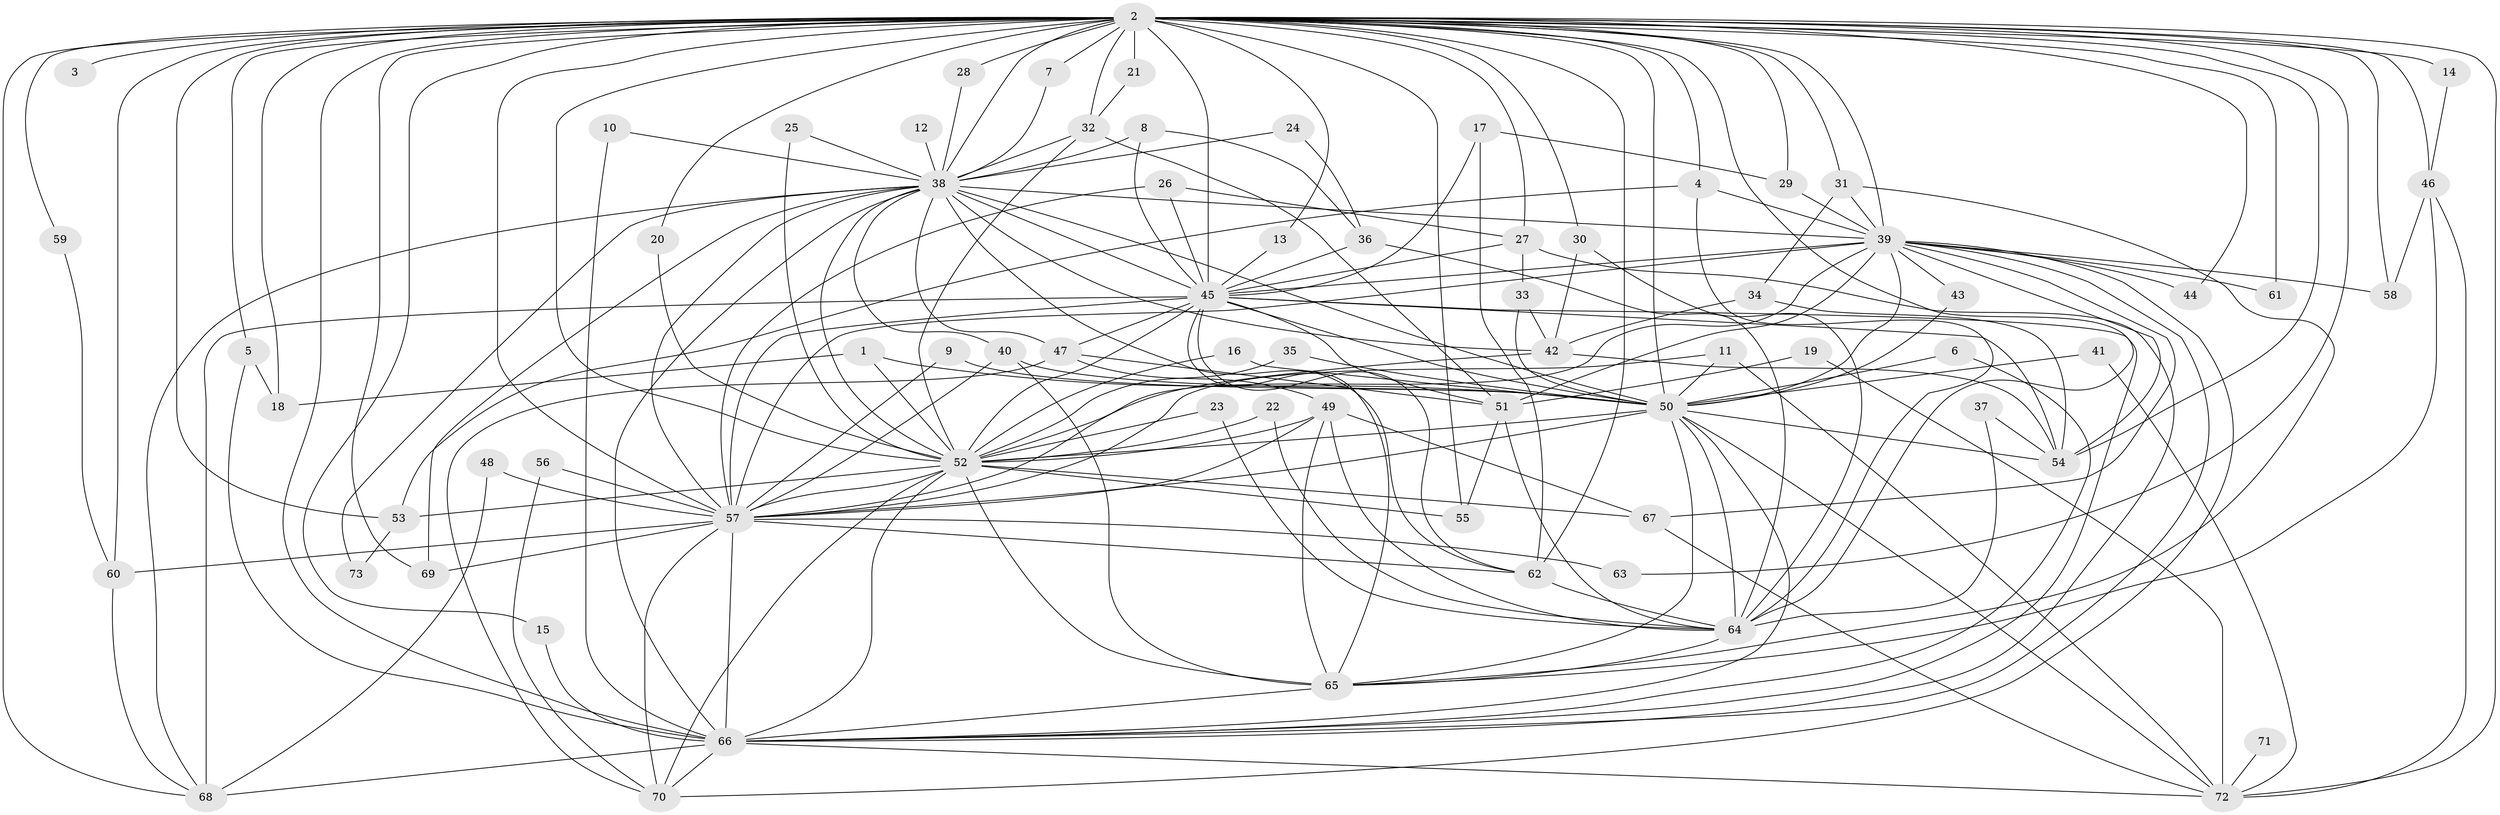 // original degree distribution, {19: 0.006896551724137931, 47: 0.006896551724137931, 24: 0.006896551724137931, 16: 0.006896551724137931, 20: 0.006896551724137931, 23: 0.006896551724137931, 27: 0.006896551724137931, 18: 0.006896551724137931, 21: 0.006896551724137931, 26: 0.006896551724137931, 3: 0.18620689655172415, 2: 0.5379310344827586, 5: 0.04827586206896552, 6: 0.027586206896551724, 4: 0.1103448275862069, 10: 0.006896551724137931, 7: 0.006896551724137931, 12: 0.006896551724137931}
// Generated by graph-tools (version 1.1) at 2025/25/03/09/25 03:25:39]
// undirected, 73 vertices, 198 edges
graph export_dot {
graph [start="1"]
  node [color=gray90,style=filled];
  1;
  2;
  3;
  4;
  5;
  6;
  7;
  8;
  9;
  10;
  11;
  12;
  13;
  14;
  15;
  16;
  17;
  18;
  19;
  20;
  21;
  22;
  23;
  24;
  25;
  26;
  27;
  28;
  29;
  30;
  31;
  32;
  33;
  34;
  35;
  36;
  37;
  38;
  39;
  40;
  41;
  42;
  43;
  44;
  45;
  46;
  47;
  48;
  49;
  50;
  51;
  52;
  53;
  54;
  55;
  56;
  57;
  58;
  59;
  60;
  61;
  62;
  63;
  64;
  65;
  66;
  67;
  68;
  69;
  70;
  71;
  72;
  73;
  1 -- 18 [weight=1.0];
  1 -- 50 [weight=1.0];
  1 -- 52 [weight=1.0];
  2 -- 3 [weight=1.0];
  2 -- 4 [weight=1.0];
  2 -- 5 [weight=1.0];
  2 -- 7 [weight=1.0];
  2 -- 13 [weight=1.0];
  2 -- 14 [weight=1.0];
  2 -- 15 [weight=1.0];
  2 -- 18 [weight=1.0];
  2 -- 20 [weight=1.0];
  2 -- 21 [weight=1.0];
  2 -- 27 [weight=1.0];
  2 -- 28 [weight=1.0];
  2 -- 29 [weight=1.0];
  2 -- 30 [weight=2.0];
  2 -- 31 [weight=2.0];
  2 -- 32 [weight=1.0];
  2 -- 38 [weight=2.0];
  2 -- 39 [weight=2.0];
  2 -- 44 [weight=1.0];
  2 -- 45 [weight=2.0];
  2 -- 46 [weight=2.0];
  2 -- 50 [weight=3.0];
  2 -- 52 [weight=4.0];
  2 -- 53 [weight=2.0];
  2 -- 54 [weight=2.0];
  2 -- 55 [weight=1.0];
  2 -- 57 [weight=5.0];
  2 -- 58 [weight=1.0];
  2 -- 59 [weight=1.0];
  2 -- 60 [weight=2.0];
  2 -- 61 [weight=1.0];
  2 -- 62 [weight=2.0];
  2 -- 63 [weight=1.0];
  2 -- 64 [weight=1.0];
  2 -- 66 [weight=3.0];
  2 -- 68 [weight=1.0];
  2 -- 69 [weight=1.0];
  2 -- 72 [weight=1.0];
  4 -- 39 [weight=1.0];
  4 -- 53 [weight=1.0];
  4 -- 64 [weight=1.0];
  5 -- 18 [weight=1.0];
  5 -- 66 [weight=1.0];
  6 -- 50 [weight=1.0];
  6 -- 66 [weight=1.0];
  7 -- 38 [weight=1.0];
  8 -- 36 [weight=1.0];
  8 -- 38 [weight=1.0];
  8 -- 45 [weight=1.0];
  9 -- 50 [weight=1.0];
  9 -- 57 [weight=1.0];
  10 -- 38 [weight=1.0];
  10 -- 66 [weight=1.0];
  11 -- 50 [weight=1.0];
  11 -- 57 [weight=1.0];
  11 -- 72 [weight=1.0];
  12 -- 38 [weight=1.0];
  13 -- 45 [weight=1.0];
  14 -- 46 [weight=1.0];
  15 -- 66 [weight=1.0];
  16 -- 50 [weight=1.0];
  16 -- 52 [weight=1.0];
  17 -- 29 [weight=1.0];
  17 -- 45 [weight=1.0];
  17 -- 62 [weight=1.0];
  19 -- 51 [weight=1.0];
  19 -- 72 [weight=1.0];
  20 -- 52 [weight=1.0];
  21 -- 32 [weight=1.0];
  22 -- 52 [weight=1.0];
  22 -- 64 [weight=1.0];
  23 -- 52 [weight=1.0];
  23 -- 64 [weight=1.0];
  24 -- 36 [weight=1.0];
  24 -- 38 [weight=1.0];
  25 -- 38 [weight=1.0];
  25 -- 52 [weight=1.0];
  26 -- 27 [weight=1.0];
  26 -- 45 [weight=1.0];
  26 -- 57 [weight=1.0];
  27 -- 33 [weight=1.0];
  27 -- 45 [weight=2.0];
  27 -- 66 [weight=1.0];
  28 -- 38 [weight=1.0];
  29 -- 39 [weight=1.0];
  30 -- 42 [weight=1.0];
  30 -- 64 [weight=1.0];
  31 -- 34 [weight=1.0];
  31 -- 39 [weight=1.0];
  31 -- 65 [weight=1.0];
  32 -- 38 [weight=1.0];
  32 -- 51 [weight=1.0];
  32 -- 52 [weight=1.0];
  33 -- 42 [weight=1.0];
  33 -- 50 [weight=1.0];
  34 -- 42 [weight=1.0];
  34 -- 54 [weight=1.0];
  35 -- 50 [weight=1.0];
  35 -- 52 [weight=1.0];
  36 -- 45 [weight=1.0];
  36 -- 64 [weight=1.0];
  37 -- 54 [weight=1.0];
  37 -- 64 [weight=2.0];
  38 -- 39 [weight=1.0];
  38 -- 40 [weight=1.0];
  38 -- 42 [weight=1.0];
  38 -- 45 [weight=2.0];
  38 -- 47 [weight=1.0];
  38 -- 50 [weight=2.0];
  38 -- 52 [weight=1.0];
  38 -- 57 [weight=3.0];
  38 -- 62 [weight=1.0];
  38 -- 66 [weight=1.0];
  38 -- 68 [weight=1.0];
  38 -- 69 [weight=1.0];
  38 -- 73 [weight=1.0];
  39 -- 43 [weight=1.0];
  39 -- 44 [weight=1.0];
  39 -- 45 [weight=3.0];
  39 -- 50 [weight=2.0];
  39 -- 51 [weight=1.0];
  39 -- 52 [weight=1.0];
  39 -- 54 [weight=1.0];
  39 -- 57 [weight=2.0];
  39 -- 58 [weight=1.0];
  39 -- 61 [weight=1.0];
  39 -- 66 [weight=1.0];
  39 -- 67 [weight=1.0];
  39 -- 70 [weight=1.0];
  40 -- 50 [weight=1.0];
  40 -- 57 [weight=1.0];
  40 -- 65 [weight=1.0];
  41 -- 50 [weight=1.0];
  41 -- 72 [weight=1.0];
  42 -- 54 [weight=1.0];
  42 -- 57 [weight=1.0];
  43 -- 50 [weight=1.0];
  45 -- 47 [weight=1.0];
  45 -- 50 [weight=1.0];
  45 -- 51 [weight=1.0];
  45 -- 52 [weight=1.0];
  45 -- 54 [weight=1.0];
  45 -- 57 [weight=2.0];
  45 -- 62 [weight=1.0];
  45 -- 65 [weight=1.0];
  45 -- 66 [weight=1.0];
  45 -- 68 [weight=1.0];
  46 -- 58 [weight=1.0];
  46 -- 65 [weight=1.0];
  46 -- 72 [weight=1.0];
  47 -- 49 [weight=1.0];
  47 -- 51 [weight=1.0];
  47 -- 70 [weight=1.0];
  48 -- 57 [weight=1.0];
  48 -- 68 [weight=1.0];
  49 -- 52 [weight=1.0];
  49 -- 57 [weight=1.0];
  49 -- 64 [weight=1.0];
  49 -- 65 [weight=1.0];
  49 -- 67 [weight=1.0];
  50 -- 52 [weight=2.0];
  50 -- 54 [weight=1.0];
  50 -- 57 [weight=3.0];
  50 -- 64 [weight=1.0];
  50 -- 65 [weight=1.0];
  50 -- 66 [weight=1.0];
  50 -- 72 [weight=1.0];
  51 -- 55 [weight=1.0];
  51 -- 64 [weight=1.0];
  52 -- 53 [weight=1.0];
  52 -- 55 [weight=1.0];
  52 -- 57 [weight=2.0];
  52 -- 65 [weight=1.0];
  52 -- 66 [weight=1.0];
  52 -- 67 [weight=1.0];
  52 -- 70 [weight=1.0];
  53 -- 73 [weight=1.0];
  56 -- 57 [weight=1.0];
  56 -- 70 [weight=1.0];
  57 -- 60 [weight=1.0];
  57 -- 62 [weight=1.0];
  57 -- 63 [weight=1.0];
  57 -- 66 [weight=2.0];
  57 -- 69 [weight=1.0];
  57 -- 70 [weight=1.0];
  59 -- 60 [weight=1.0];
  60 -- 68 [weight=1.0];
  62 -- 64 [weight=1.0];
  64 -- 65 [weight=1.0];
  65 -- 66 [weight=1.0];
  66 -- 68 [weight=2.0];
  66 -- 70 [weight=1.0];
  66 -- 72 [weight=1.0];
  67 -- 72 [weight=1.0];
  71 -- 72 [weight=1.0];
}
